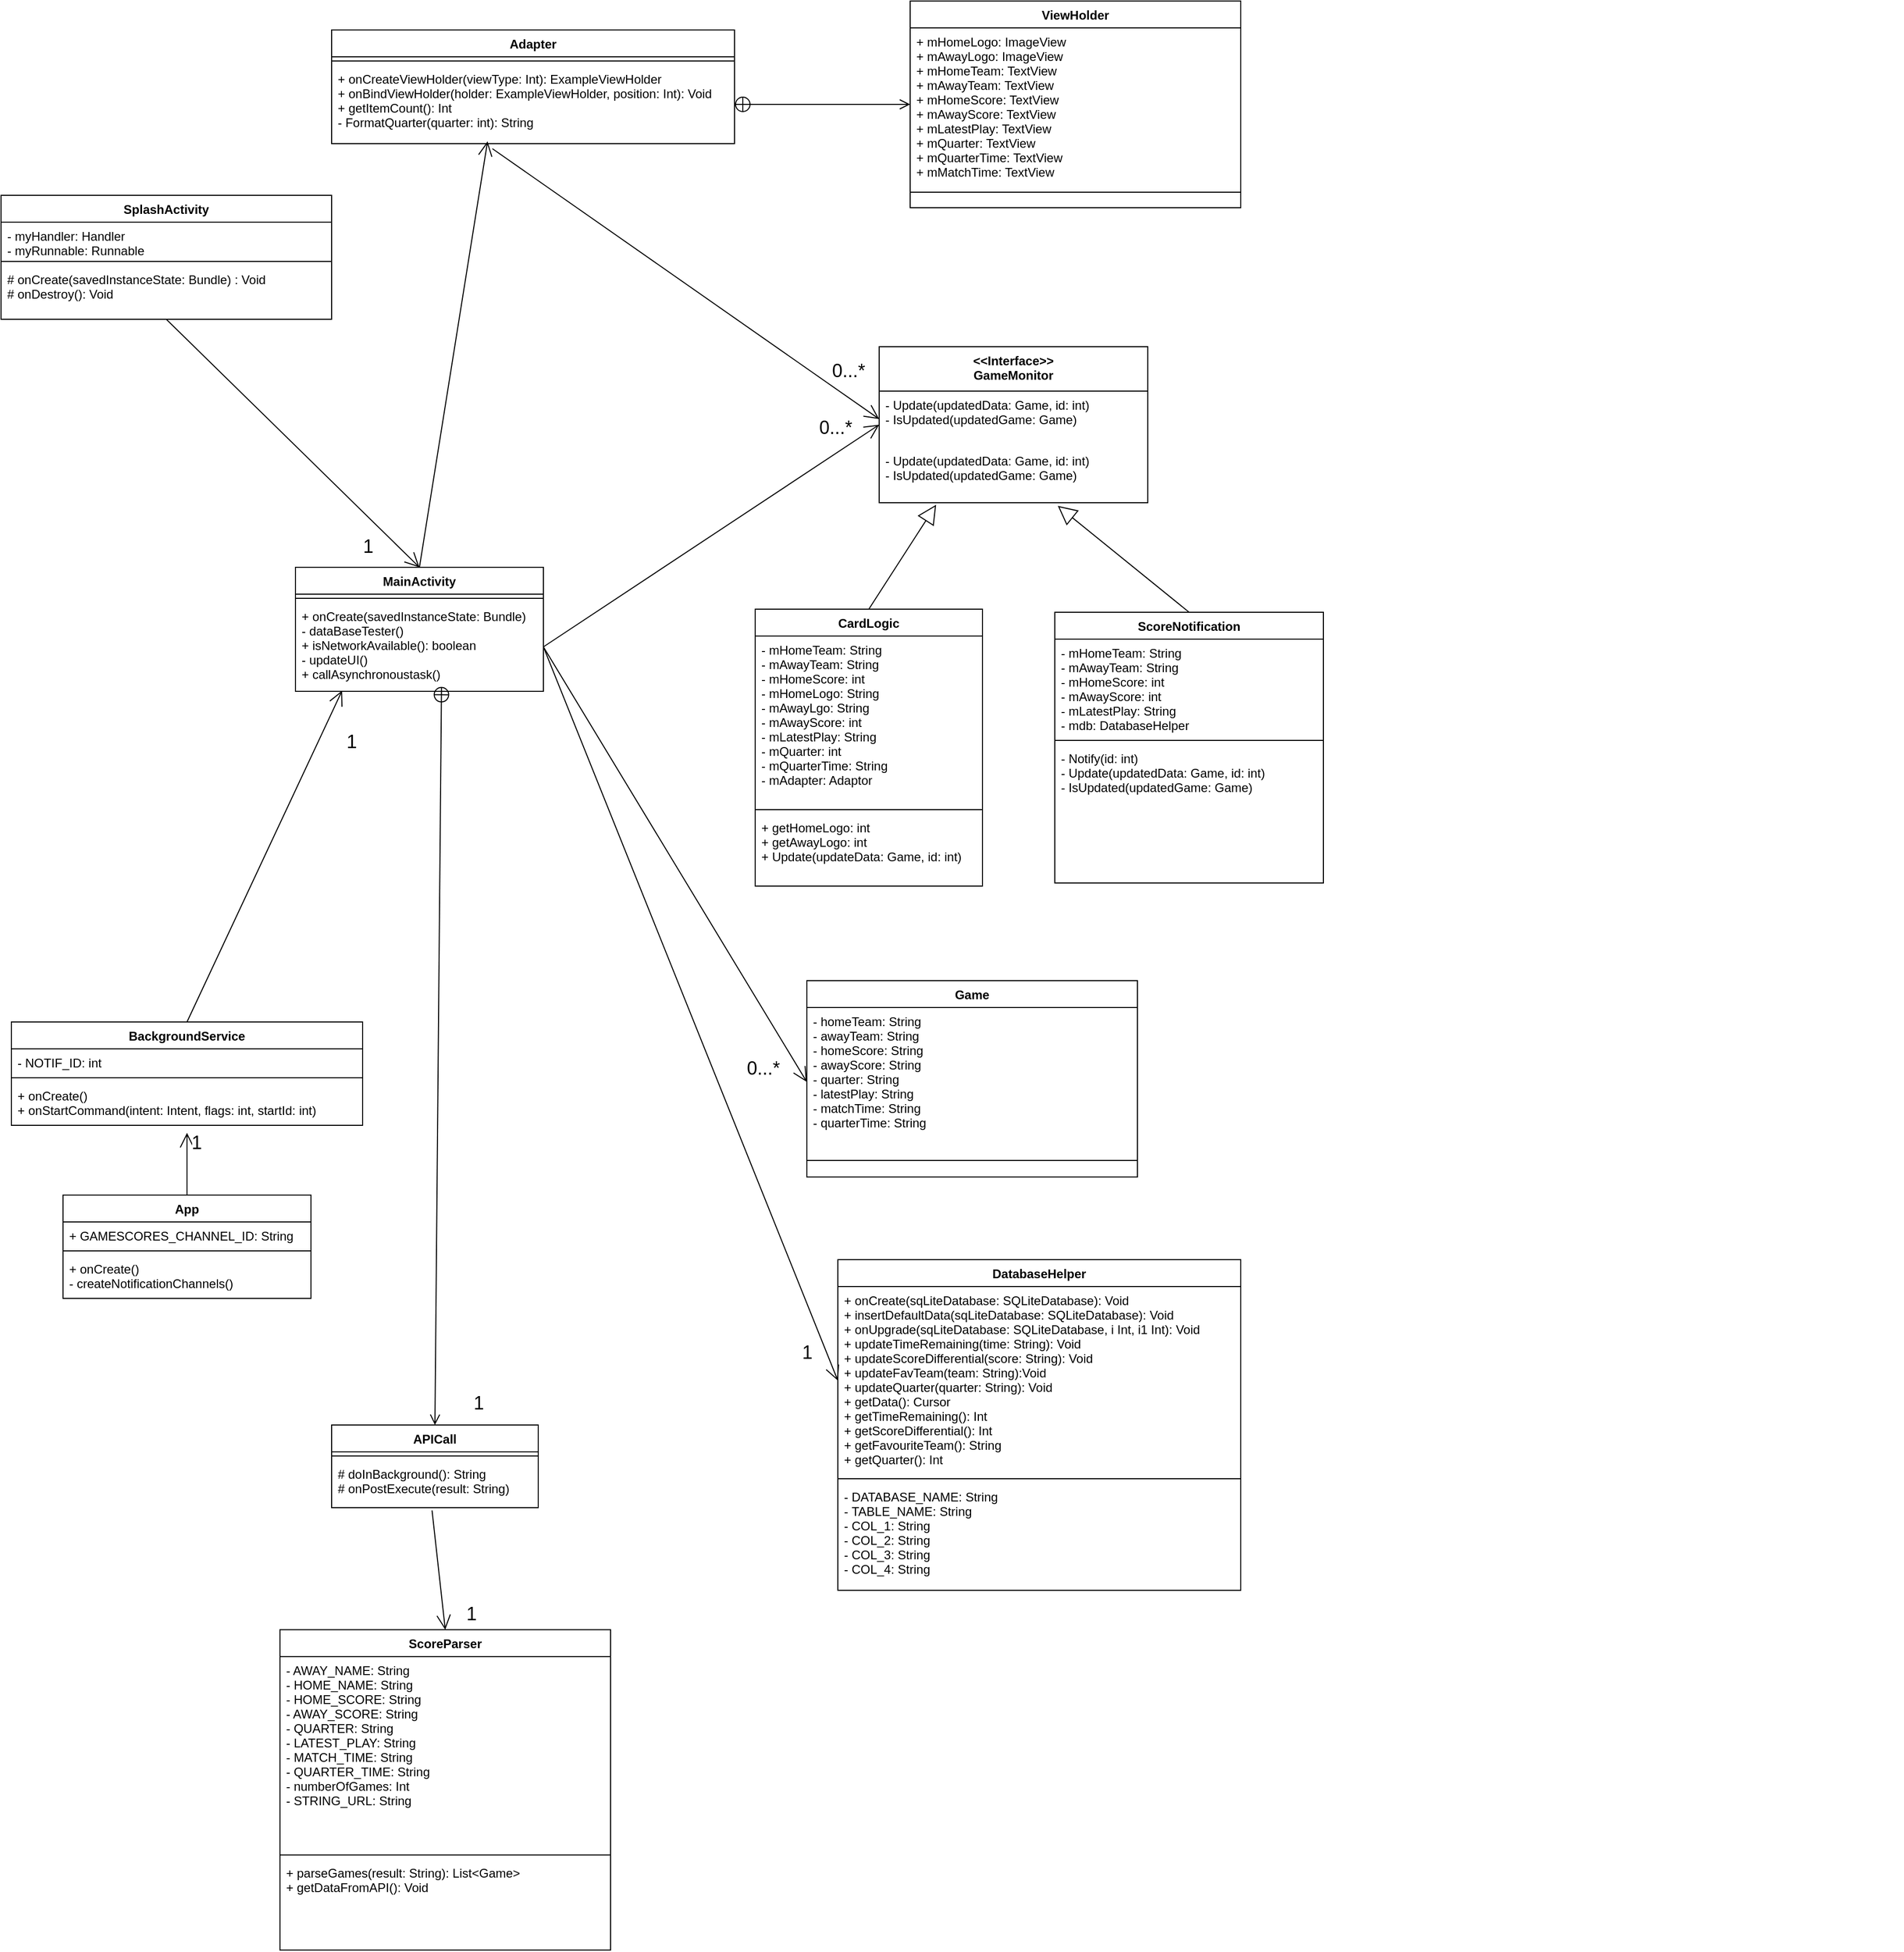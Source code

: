 <mxfile version="12.8.2" type="github">
  <diagram id="UFNA505NZZ54J7_U2GtA" name="Page-1">
    <mxGraphModel dx="5112" dy="3452" grid="1" gridSize="10" guides="1" tooltips="1" connect="1" arrows="1" fold="1" page="1" pageScale="1" pageWidth="850" pageHeight="1100" math="0" shadow="0">
      <root>
        <mxCell id="0" />
        <mxCell id="1" parent="0" />
        <mxCell id="WGG4HVokIeoPWF8pcOGC-1" value="ScoreNotification" style="swimlane;fontStyle=1;align=center;verticalAlign=top;childLayout=stackLayout;horizontal=1;startSize=26;horizontalStack=0;resizeParent=1;resizeParentMax=0;resizeLast=0;collapsible=1;marginBottom=0;" parent="1" vertex="1">
          <mxGeometry x="1040" y="-496.5" width="260" height="262" as="geometry">
            <mxRectangle x="425" y="180" width="130" height="26" as="alternateBounds" />
          </mxGeometry>
        </mxCell>
        <object label="- mHomeTeam: String&#xa;- mAwayTeam: String&#xa;- mHomeScore: int&#xa;- mAwayScore: int&#xa;- mLatestPlay: String&#xa;- mdb: DatabaseHelper" mAwayTeam="String" id="WGG4HVokIeoPWF8pcOGC-19">
          <mxCell style="text;strokeColor=none;fillColor=none;align=left;verticalAlign=top;spacingLeft=4;spacingRight=4;overflow=hidden;rotatable=0;points=[[0,0.5],[1,0.5]];portConstraint=eastwest;" parent="WGG4HVokIeoPWF8pcOGC-1" vertex="1">
            <mxGeometry y="26" width="260" height="94" as="geometry" />
          </mxCell>
        </object>
        <mxCell id="WGG4HVokIeoPWF8pcOGC-3" value="" style="line;strokeWidth=1;fillColor=none;align=left;verticalAlign=middle;spacingTop=-1;spacingLeft=3;spacingRight=3;rotatable=0;labelPosition=right;points=[];portConstraint=eastwest;" parent="WGG4HVokIeoPWF8pcOGC-1" vertex="1">
          <mxGeometry y="120" width="260" height="8" as="geometry" />
        </mxCell>
        <mxCell id="WGG4HVokIeoPWF8pcOGC-4" value="- Notify(id: int)&#xa;- Update(updatedData: Game, id: int)&#xa;- IsUpdated(updatedGame: Game)" style="text;strokeColor=none;fillColor=none;align=left;verticalAlign=top;spacingLeft=4;spacingRight=4;overflow=hidden;rotatable=0;points=[[0,0.5],[1,0.5]];portConstraint=eastwest;" parent="WGG4HVokIeoPWF8pcOGC-1" vertex="1">
          <mxGeometry y="128" width="260" height="134" as="geometry" />
        </mxCell>
        <mxCell id="WGG4HVokIeoPWF8pcOGC-9" value="&lt;&lt;Interface&gt;&gt;&#xa;GameMonitor" style="swimlane;fontStyle=1;align=center;verticalAlign=top;childLayout=stackLayout;horizontal=1;startSize=43;horizontalStack=0;resizeParent=1;resizeParentMax=0;resizeLast=0;collapsible=1;marginBottom=0;" parent="1" vertex="1">
          <mxGeometry x="870" y="-753.5" width="260" height="151" as="geometry" />
        </mxCell>
        <mxCell id="X0afUVVYYzV2fYzfAa5M-49" value="- Update(updatedData: Game, id: int)&#xa;- IsUpdated(updatedGame: Game)" style="text;strokeColor=none;fillColor=none;align=left;verticalAlign=top;spacingLeft=4;spacingRight=4;overflow=hidden;rotatable=0;points=[[0,0.5],[1,0.5]];portConstraint=eastwest;" vertex="1" parent="WGG4HVokIeoPWF8pcOGC-9">
          <mxGeometry y="43" width="260" height="54" as="geometry" />
        </mxCell>
        <mxCell id="WGG4HVokIeoPWF8pcOGC-12" value="- Update(updatedData: Game, id: int)&#xa;- IsUpdated(updatedGame: Game)" style="text;strokeColor=none;fillColor=none;align=left;verticalAlign=top;spacingLeft=4;spacingRight=4;overflow=hidden;rotatable=0;points=[[0,0.5],[1,0.5]];portConstraint=eastwest;" parent="WGG4HVokIeoPWF8pcOGC-9" vertex="1">
          <mxGeometry y="97" width="260" height="54" as="geometry" />
        </mxCell>
        <mxCell id="WGG4HVokIeoPWF8pcOGC-14" value="CardLogic" style="swimlane;fontStyle=1;align=center;verticalAlign=top;childLayout=stackLayout;horizontal=1;startSize=26;horizontalStack=0;resizeParent=1;resizeParentMax=0;resizeLast=0;collapsible=1;marginBottom=0;" parent="1" vertex="1">
          <mxGeometry x="750" y="-499.5" width="220" height="268" as="geometry" />
        </mxCell>
        <object label="- mHomeTeam: String&#xa;- mAwayTeam: String&#xa;- mHomeScore: int&#xa;- mHomeLogo: String&#xa;- mAwayLgo: String&#xa;- mAwayScore: int&#xa;- mLatestPlay: String&#xa;- mQuarter: int&#xa;- mQuarterTime: String&#xa;- mAdapter: Adaptor" mAwayTeam="String" id="WGG4HVokIeoPWF8pcOGC-2">
          <mxCell style="text;strokeColor=none;fillColor=none;align=left;verticalAlign=top;spacingLeft=4;spacingRight=4;overflow=hidden;rotatable=0;points=[[0,0.5],[1,0.5]];portConstraint=eastwest;" parent="WGG4HVokIeoPWF8pcOGC-14" vertex="1">
            <mxGeometry y="26" width="220" height="164" as="geometry" />
          </mxCell>
        </object>
        <mxCell id="WGG4HVokIeoPWF8pcOGC-16" value="" style="line;strokeWidth=1;fillColor=none;align=left;verticalAlign=middle;spacingTop=-1;spacingLeft=3;spacingRight=3;rotatable=0;labelPosition=right;points=[];portConstraint=eastwest;" parent="WGG4HVokIeoPWF8pcOGC-14" vertex="1">
          <mxGeometry y="190" width="220" height="8" as="geometry" />
        </mxCell>
        <mxCell id="WGG4HVokIeoPWF8pcOGC-17" value="+ getHomeLogo: int&#xa;+ getAwayLogo: int&#xa;+ Update(updateData: Game, id: int)" style="text;strokeColor=none;fillColor=none;align=left;verticalAlign=top;spacingLeft=4;spacingRight=4;overflow=hidden;rotatable=0;points=[[0,0.5],[1,0.5]];portConstraint=eastwest;" parent="WGG4HVokIeoPWF8pcOGC-14" vertex="1">
          <mxGeometry y="198" width="220" height="70" as="geometry" />
        </mxCell>
        <mxCell id="WGG4HVokIeoPWF8pcOGC-20" value="App" style="swimlane;fontStyle=1;align=center;verticalAlign=top;childLayout=stackLayout;horizontal=1;startSize=26;horizontalStack=0;resizeParent=1;resizeParentMax=0;resizeLast=0;collapsible=1;marginBottom=0;" parent="1" vertex="1">
          <mxGeometry x="80" y="67.5" width="240" height="100" as="geometry" />
        </mxCell>
        <mxCell id="WGG4HVokIeoPWF8pcOGC-21" value="+ GAMESCORES_CHANNEL_ID: String" style="text;strokeColor=none;fillColor=none;align=left;verticalAlign=top;spacingLeft=4;spacingRight=4;overflow=hidden;rotatable=0;points=[[0,0.5],[1,0.5]];portConstraint=eastwest;" parent="WGG4HVokIeoPWF8pcOGC-20" vertex="1">
          <mxGeometry y="26" width="240" height="24" as="geometry" />
        </mxCell>
        <mxCell id="WGG4HVokIeoPWF8pcOGC-22" value="" style="line;strokeWidth=1;fillColor=none;align=left;verticalAlign=middle;spacingTop=-1;spacingLeft=3;spacingRight=3;rotatable=0;labelPosition=right;points=[];portConstraint=eastwest;" parent="WGG4HVokIeoPWF8pcOGC-20" vertex="1">
          <mxGeometry y="50" width="240" height="8" as="geometry" />
        </mxCell>
        <mxCell id="WGG4HVokIeoPWF8pcOGC-23" value="+ onCreate()&#xa;- createNotificationChannels()" style="text;strokeColor=none;fillColor=none;align=left;verticalAlign=top;spacingLeft=4;spacingRight=4;overflow=hidden;rotatable=0;points=[[0,0.5],[1,0.5]];portConstraint=eastwest;" parent="WGG4HVokIeoPWF8pcOGC-20" vertex="1">
          <mxGeometry y="58" width="240" height="42" as="geometry" />
        </mxCell>
        <mxCell id="WGG4HVokIeoPWF8pcOGC-24" value="BackgroundService" style="swimlane;fontStyle=1;align=center;verticalAlign=top;childLayout=stackLayout;horizontal=1;startSize=26;horizontalStack=0;resizeParent=1;resizeParentMax=0;resizeLast=0;collapsible=1;marginBottom=0;" parent="1" vertex="1">
          <mxGeometry x="30" y="-100" width="340" height="100" as="geometry" />
        </mxCell>
        <mxCell id="WGG4HVokIeoPWF8pcOGC-25" value="- NOTIF_ID: int" style="text;strokeColor=none;fillColor=none;align=left;verticalAlign=top;spacingLeft=4;spacingRight=4;overflow=hidden;rotatable=0;points=[[0,0.5],[1,0.5]];portConstraint=eastwest;" parent="WGG4HVokIeoPWF8pcOGC-24" vertex="1">
          <mxGeometry y="26" width="340" height="24" as="geometry" />
        </mxCell>
        <mxCell id="WGG4HVokIeoPWF8pcOGC-26" value="" style="line;strokeWidth=1;fillColor=none;align=left;verticalAlign=middle;spacingTop=-1;spacingLeft=3;spacingRight=3;rotatable=0;labelPosition=right;points=[];portConstraint=eastwest;" parent="WGG4HVokIeoPWF8pcOGC-24" vertex="1">
          <mxGeometry y="50" width="340" height="8" as="geometry" />
        </mxCell>
        <mxCell id="WGG4HVokIeoPWF8pcOGC-27" value="+ onCreate()&#xa;+ onStartCommand(intent: Intent, flags: int, startId: int)" style="text;strokeColor=none;fillColor=none;align=left;verticalAlign=top;spacingLeft=4;spacingRight=4;overflow=hidden;rotatable=0;points=[[0,0.5],[1,0.5]];portConstraint=eastwest;" parent="WGG4HVokIeoPWF8pcOGC-24" vertex="1">
          <mxGeometry y="58" width="340" height="42" as="geometry" />
        </mxCell>
        <mxCell id="X0afUVVYYzV2fYzfAa5M-1" value="MainActivity" style="swimlane;fontStyle=1;align=center;verticalAlign=top;childLayout=stackLayout;horizontal=1;startSize=26;horizontalStack=0;resizeParent=1;resizeParentMax=0;resizeLast=0;collapsible=1;marginBottom=0;" vertex="1" parent="1">
          <mxGeometry x="305" y="-540" width="240" height="120" as="geometry" />
        </mxCell>
        <mxCell id="X0afUVVYYzV2fYzfAa5M-3" value="" style="line;strokeWidth=1;fillColor=none;align=left;verticalAlign=middle;spacingTop=-1;spacingLeft=3;spacingRight=3;rotatable=0;labelPosition=right;points=[];portConstraint=eastwest;" vertex="1" parent="X0afUVVYYzV2fYzfAa5M-1">
          <mxGeometry y="26" width="240" height="8" as="geometry" />
        </mxCell>
        <mxCell id="X0afUVVYYzV2fYzfAa5M-4" value="+ onCreate(savedInstanceState: Bundle)&#xa;- dataBaseTester()&#xa;+ isNetworkAvailable(): boolean&#xa;- updateUI()&#xa;+ callAsynchronoustask()&#xa;&#xa;&#xa;&#xa;" style="text;strokeColor=none;fillColor=none;align=left;verticalAlign=top;spacingLeft=4;spacingRight=4;overflow=hidden;rotatable=0;points=[[0,0.5],[1,0.5]];portConstraint=eastwest;" vertex="1" parent="X0afUVVYYzV2fYzfAa5M-1">
          <mxGeometry y="34" width="240" height="86" as="geometry" />
        </mxCell>
        <mxCell id="X0afUVVYYzV2fYzfAa5M-5" value="APICall" style="swimlane;fontStyle=1;align=center;verticalAlign=top;childLayout=stackLayout;horizontal=1;startSize=26;horizontalStack=0;resizeParent=1;resizeParentMax=0;resizeLast=0;collapsible=1;marginBottom=0;" vertex="1" parent="1">
          <mxGeometry x="340" y="290" width="200" height="80" as="geometry" />
        </mxCell>
        <mxCell id="X0afUVVYYzV2fYzfAa5M-7" value="" style="line;strokeWidth=1;fillColor=none;align=left;verticalAlign=middle;spacingTop=-1;spacingLeft=3;spacingRight=3;rotatable=0;labelPosition=right;points=[];portConstraint=eastwest;" vertex="1" parent="X0afUVVYYzV2fYzfAa5M-5">
          <mxGeometry y="26" width="200" height="8" as="geometry" />
        </mxCell>
        <mxCell id="X0afUVVYYzV2fYzfAa5M-8" value="# doInBackground(): String&#xa;# onPostExecute(result: String)" style="text;strokeColor=none;fillColor=none;align=left;verticalAlign=top;spacingLeft=4;spacingRight=4;overflow=hidden;rotatable=0;points=[[0,0.5],[1,0.5]];portConstraint=eastwest;" vertex="1" parent="X0afUVVYYzV2fYzfAa5M-5">
          <mxGeometry y="34" width="200" height="46" as="geometry" />
        </mxCell>
        <mxCell id="X0afUVVYYzV2fYzfAa5M-14" value="" style="endArrow=block;endSize=16;endFill=0;html=1;entryX=0.212;entryY=1.037;entryDx=0;entryDy=0;entryPerimeter=0;exitX=0.5;exitY=0;exitDx=0;exitDy=0;" edge="1" parent="1" source="WGG4HVokIeoPWF8pcOGC-14" target="WGG4HVokIeoPWF8pcOGC-12">
          <mxGeometry width="160" relative="1" as="geometry">
            <mxPoint x="690" y="-509.5" as="sourcePoint" />
            <mxPoint x="800" y="-579.5" as="targetPoint" />
          </mxGeometry>
        </mxCell>
        <mxCell id="X0afUVVYYzV2fYzfAa5M-15" value="" style="endArrow=block;endSize=16;endFill=0;html=1;exitX=0.5;exitY=0;exitDx=0;exitDy=0;entryX=0.665;entryY=1.056;entryDx=0;entryDy=0;entryPerimeter=0;" edge="1" parent="1" source="WGG4HVokIeoPWF8pcOGC-1" target="WGG4HVokIeoPWF8pcOGC-12">
          <mxGeometry width="160" relative="1" as="geometry">
            <mxPoint x="640" y="-579.5" as="sourcePoint" />
            <mxPoint x="800" y="-579.5" as="targetPoint" />
          </mxGeometry>
        </mxCell>
        <mxCell id="X0afUVVYYzV2fYzfAa5M-17" value="" style="endArrow=open;startArrow=circlePlus;endFill=0;startFill=0;endSize=8;html=1;exitX=0.589;exitY=0.945;exitDx=0;exitDy=0;entryX=0.5;entryY=0;entryDx=0;entryDy=0;exitPerimeter=0;" edge="1" parent="1" source="X0afUVVYYzV2fYzfAa5M-4" target="X0afUVVYYzV2fYzfAa5M-5">
          <mxGeometry width="160" relative="1" as="geometry">
            <mxPoint x="380" y="240" as="sourcePoint" />
            <mxPoint x="540" y="240" as="targetPoint" />
          </mxGeometry>
        </mxCell>
        <mxCell id="X0afUVVYYzV2fYzfAa5M-48" value="&lt;font style=&quot;font-size: 18px&quot;&gt;1&lt;/font&gt;" style="text;html=1;align=center;verticalAlign=middle;resizable=0;points=[];labelBackgroundColor=#ffffff;" vertex="1" connectable="0" parent="X0afUVVYYzV2fYzfAa5M-17">
          <mxGeometry x="0.939" y="12" relative="1" as="geometry">
            <mxPoint x="-93.12" y="-639.59" as="offset" />
          </mxGeometry>
        </mxCell>
        <mxCell id="X0afUVVYYzV2fYzfAa5M-20" value="" style="endArrow=open;endFill=1;endSize=12;html=1;exitX=1;exitY=0.5;exitDx=0;exitDy=0;entryX=0;entryY=0.5;entryDx=0;entryDy=0;" edge="1" parent="1" source="X0afUVVYYzV2fYzfAa5M-4" target="WGG4HVokIeoPWF8pcOGC-9">
          <mxGeometry width="160" relative="1" as="geometry">
            <mxPoint x="380" y="240" as="sourcePoint" />
            <mxPoint x="540" y="240" as="targetPoint" />
          </mxGeometry>
        </mxCell>
        <mxCell id="X0afUVVYYzV2fYzfAa5M-21" value="&lt;font style=&quot;font-size: 18px&quot;&gt;0...*&lt;/font&gt;" style="resizable=0;html=1;align=left;verticalAlign=bottom;labelBackgroundColor=#ffffff;fontSize=10;" connectable="0" vertex="1" parent="1">
          <mxGeometry x="410" y="50" as="geometry">
            <mxPoint x="330" y="-92" as="offset" />
          </mxGeometry>
        </mxCell>
        <mxCell id="X0afUVVYYzV2fYzfAa5M-23" value="" style="endArrow=open;endFill=1;endSize=12;html=1;exitX=0.5;exitY=0;exitDx=0;exitDy=0;entryX=0.5;entryY=1.174;entryDx=0;entryDy=0;entryPerimeter=0;" edge="1" parent="1" source="WGG4HVokIeoPWF8pcOGC-20" target="WGG4HVokIeoPWF8pcOGC-27">
          <mxGeometry width="160" relative="1" as="geometry">
            <mxPoint x="380" y="340" as="sourcePoint" />
            <mxPoint x="130" y="30" as="targetPoint" />
          </mxGeometry>
        </mxCell>
        <mxCell id="X0afUVVYYzV2fYzfAa5M-24" value="ScoreParser" style="swimlane;fontStyle=1;align=center;verticalAlign=top;childLayout=stackLayout;horizontal=1;startSize=26;horizontalStack=0;resizeParent=1;resizeLast=0;collapsible=1;marginBottom=0;rounded=0;shadow=0;strokeWidth=1;" vertex="1" parent="1">
          <mxGeometry x="290" y="488.08" width="320" height="310" as="geometry">
            <mxRectangle x="220" y="160" width="160" height="26" as="alternateBounds" />
          </mxGeometry>
        </mxCell>
        <mxCell id="X0afUVVYYzV2fYzfAa5M-25" value="- AWAY_NAME: String&#xa;- HOME_NAME: String&#xa;- HOME_SCORE: String&#xa;- AWAY_SCORE: String&#xa;- QUARTER: String&#xa;- LATEST_PLAY: String&#xa;- MATCH_TIME: String&#xa;- QUARTER_TIME: String&#xa;- numberOfGames: Int&#xa;- STRING_URL: String&#xa;&#xa;&#xa;&#xa;" style="text;align=left;verticalAlign=top;spacingLeft=4;spacingRight=4;overflow=hidden;rotatable=0;points=[[0,0.5],[1,0.5]];portConstraint=eastwest;rounded=0;shadow=0;html=0;" vertex="1" parent="X0afUVVYYzV2fYzfAa5M-24">
          <mxGeometry y="26" width="320" height="188" as="geometry" />
        </mxCell>
        <mxCell id="X0afUVVYYzV2fYzfAa5M-26" value="" style="line;html=1;strokeWidth=1;align=left;verticalAlign=middle;spacingTop=-1;spacingLeft=3;spacingRight=3;rotatable=0;labelPosition=right;points=[];portConstraint=eastwest;" vertex="1" parent="X0afUVVYYzV2fYzfAa5M-24">
          <mxGeometry y="214" width="320" height="8" as="geometry" />
        </mxCell>
        <mxCell id="X0afUVVYYzV2fYzfAa5M-27" value="+ parseGames(result: String): List&lt;Game&gt;&#xa;+ getDataFromAPI(): Void&#xa;" style="text;align=left;verticalAlign=top;spacingLeft=4;spacingRight=4;overflow=hidden;rotatable=0;points=[[0,0.5],[1,0.5]];portConstraint=eastwest;" vertex="1" parent="X0afUVVYYzV2fYzfAa5M-24">
          <mxGeometry y="222" width="320" height="58" as="geometry" />
        </mxCell>
        <mxCell id="X0afUVVYYzV2fYzfAa5M-28" value="DatabaseHelper&#xa;" style="swimlane;fontStyle=1;align=center;verticalAlign=top;childLayout=stackLayout;horizontal=1;startSize=26;horizontalStack=0;resizeParent=1;resizeLast=0;collapsible=1;marginBottom=0;rounded=0;shadow=0;strokeWidth=1;" vertex="1" parent="1">
          <mxGeometry x="830" y="130" width="390" height="320" as="geometry">
            <mxRectangle x="220" y="160" width="160" height="26" as="alternateBounds" />
          </mxGeometry>
        </mxCell>
        <mxCell id="X0afUVVYYzV2fYzfAa5M-31" value="+ onCreate(sqLiteDatabase: SQLiteDatabase): Void&#xa;+ insertDefaultData(sqLiteDatabase: SQLiteDatabase): Void&#xa;+ onUpgrade(sqLiteDatabase: SQLiteDatabase, i Int, i1 Int): Void&#xa;+ updateTimeRemaining(time: String): Void&#xa;+ updateScoreDifferential(score: String): Void&#xa;+ updateFavTeam(team: String):Void&#xa;+ updateQuarter(quarter: String): Void&#xa;+ getData(): Cursor&#xa;+ getTimeRemaining(): Int&#xa;+ getScoreDifferential(): Int&#xa;+ getFavouriteTeam(): String&#xa;+ getQuarter(): Int&#xa;&#xa;&#xa;" style="text;align=left;verticalAlign=top;spacingLeft=4;spacingRight=4;overflow=hidden;rotatable=0;points=[[0,0.5],[1,0.5]];portConstraint=eastwest;" vertex="1" parent="X0afUVVYYzV2fYzfAa5M-28">
          <mxGeometry y="26" width="390" height="182" as="geometry" />
        </mxCell>
        <mxCell id="X0afUVVYYzV2fYzfAa5M-30" value="" style="line;html=1;strokeWidth=1;align=left;verticalAlign=middle;spacingTop=-1;spacingLeft=3;spacingRight=3;rotatable=0;labelPosition=right;points=[];portConstraint=eastwest;" vertex="1" parent="X0afUVVYYzV2fYzfAa5M-28">
          <mxGeometry y="208" width="390" height="8" as="geometry" />
        </mxCell>
        <mxCell id="X0afUVVYYzV2fYzfAa5M-29" value="- DATABASE_NAME: String&#xa;- TABLE_NAME: String&#xa;- COL_1: String&#xa;- COL_2: String&#xa;- COL_3: String&#xa;- COL_4: String&#xa;&#xa;&#xa;&#xa;" style="text;align=left;verticalAlign=top;spacingLeft=4;spacingRight=4;overflow=hidden;rotatable=0;points=[[0,0.5],[1,0.5]];portConstraint=eastwest;rounded=0;shadow=0;html=0;" vertex="1" parent="X0afUVVYYzV2fYzfAa5M-28">
          <mxGeometry y="216" width="390" height="104" as="geometry" />
        </mxCell>
        <mxCell id="X0afUVVYYzV2fYzfAa5M-32" value="Game" style="swimlane;fontStyle=1;align=center;verticalAlign=top;childLayout=stackLayout;horizontal=1;startSize=26;horizontalStack=0;resizeParent=1;resizeLast=0;collapsible=1;marginBottom=0;rounded=0;shadow=0;strokeWidth=1;" vertex="1" parent="1">
          <mxGeometry x="800" y="-140" width="320" height="190" as="geometry">
            <mxRectangle x="220" y="160" width="160" height="26" as="alternateBounds" />
          </mxGeometry>
        </mxCell>
        <mxCell id="X0afUVVYYzV2fYzfAa5M-33" value="- homeTeam: String&#xa;- awayTeam: String&#xa;- homeScore: String&#xa;- awayScore: String&#xa;- quarter: String&#xa;- latestPlay: String&#xa;- matchTime: String&#xa;- quarterTime: String&#xa;&#xa;&#xa;&#xa;" style="text;align=left;verticalAlign=top;spacingLeft=4;spacingRight=4;overflow=hidden;rotatable=0;points=[[0,0.5],[1,0.5]];portConstraint=eastwest;rounded=0;shadow=0;html=0;" vertex="1" parent="X0afUVVYYzV2fYzfAa5M-32">
          <mxGeometry y="26" width="320" height="144" as="geometry" />
        </mxCell>
        <mxCell id="X0afUVVYYzV2fYzfAa5M-34" value="" style="line;html=1;strokeWidth=1;align=left;verticalAlign=middle;spacingTop=-1;spacingLeft=3;spacingRight=3;rotatable=0;labelPosition=right;points=[];portConstraint=eastwest;" vertex="1" parent="X0afUVVYYzV2fYzfAa5M-32">
          <mxGeometry y="170" width="320" height="8" as="geometry" />
        </mxCell>
        <mxCell id="X0afUVVYYzV2fYzfAa5M-35" value="&lt;span style=&quot;color: rgba(0 , 0 , 0 , 0) ; font-family: monospace ; font-size: 0px&quot;&gt;%3CmxGraphModel%3E%3Croot%3E%3CmxCell%20id%3D%220%22%2F%3E%3CmxCell%20id%3D%221%22%20parent%3D%220%22%2F%3E%3CmxCell%20id%3D%222%22%20value%3D%22ScoreParser%22%20style%3D%22swimlane%3BfontStyle%3D1%3Balign%3Dcenter%3BverticalAlign%3Dtop%3BchildLayout%3DstackLayout%3Bhorizontal%3D1%3BstartSize%3D26%3BhorizontalStack%3D0%3BresizeParent%3D1%3BresizeLast%3D0%3Bcollapsible%3D1%3BmarginBottom%3D0%3Brounded%3D0%3Bshadow%3D0%3BstrokeWidth%3D1%3B%22%20vertex%3D%221%22%20parent%3D%221%22%3E%3CmxGeometry%20x%3D%2240%22%20y%3D%2280%22%20width%3D%22320%22%20height%3D%22310%22%20as%3D%22geometry%22%3E%3CmxRectangle%20x%3D%22220%22%20y%3D%22160%22%20width%3D%22160%22%20height%3D%2226%22%20as%3D%22alternateBounds%22%2F%3E%3C%2FmxGeometry%3E%3C%2FmxCell%3E%3CmxCell%20id%3D%223%22%20value%3D%22-%20AWAY_NAME%3A%20String%26%2310%3B-%20HOME_NAME%3A%20String%26%2310%3B-%20HOME_SCORE%3A%20String%26%2310%3B-%20AWAY_SCORE%3A%20String%26%2310%3B-%C2%A0QUARTER%3A%20String%26%2310%3B-%C2%A0LATEST_PLAY%3A%20String%26%2310%3B-%C2%A0MATCH_TIME%3A%20String%26%2310%3B-%C2%A0QUARTER_TIME%3A%20String%26%2310%3B-%C2%A0numberOfGames%3A%20Int%26%2310%3B-%C2%A0STRING_URL%3A%20String%26%2310%3B%26%2310%3B%26%2310%3B%26%2310%3B%22%20style%3D%22text%3Balign%3Dleft%3BverticalAlign%3Dtop%3BspacingLeft%3D4%3BspacingRight%3D4%3Boverflow%3Dhidden%3Brotatable%3D0%3Bpoints%3D%5B%5B0%2C0.5%5D%2C%5B1%2C0.5%5D%5D%3BportConstraint%3Deastwest%3Brounded%3D0%3Bshadow%3D0%3Bhtml%3D0%3B%22%20vertex%3D%221%22%20parent%3D%222%22%3E%3CmxGeometry%20y%3D%2226%22%20width%3D%22320%22%20height%3D%22188%22%20as%3D%22geometry%22%2F%3E%3C%2FmxCell%3E%3CmxCell%20id%3D%224%22%20value%3D%22%22%20style%3D%22line%3Bhtml%3D1%3BstrokeWidth%3D1%3Balign%3Dleft%3BverticalAlign%3Dmiddle%3BspacingTop%3D-1%3BspacingLeft%3D3%3BspacingRight%3D3%3Brotatable%3D0%3BlabelPosition%3Dright%3Bpoints%3D%5B%5D%3BportConstraint%3Deastwest%3B%22%20vertex%3D%221%22%20parent%3D%222%22%3E%3CmxGeometry%20y%3D%22214%22%20width%3D%22320%22%20height%3D%228%22%20as%3D%22geometry%22%2F%3E%3C%2FmxCell%3E%3CmxCell%20id%3D%225%22%20value%3D%22%2B%20parseGames(result%3A%20String)%3A%20List%26lt%3BGame%26gt%3B%26%2310%3B%2B%20getDataFromAPI()%3A%20Void%26%2310%3B%22%20style%3D%22text%3Balign%3Dleft%3BverticalAlign%3Dtop%3BspacingLeft%3D4%3BspacingRight%3D4%3Boverflow%3Dhidden%3Brotatable%3D0%3Bpoints%3D%5B%5B0%2C0.5%5D%2C%5B1%2C0.5%5D%5D%3BportConstraint%3Deastwest%3B%22%20vertex%3D%221%22%20parent%3D%222%22%3E%3CmxGeometry%20y%3D%22222%22%20width%3D%22320%22%20height%3D%2258%22%20as%3D%22geometry%22%2F%3E%3C%2FmxCell%3E%3C%2Froot%3E%3C%2FmxGraphModel%3E&lt;/span&gt;" style="text;html=1;align=center;verticalAlign=middle;resizable=0;points=[];autosize=1;" vertex="1" parent="1">
          <mxGeometry x="1841" y="773" width="20" height="20" as="geometry" />
        </mxCell>
        <mxCell id="X0afUVVYYzV2fYzfAa5M-36" value="&lt;span style=&quot;color: rgba(0 , 0 , 0 , 0) ; font-family: monospace ; font-size: 0px&quot;&gt;%3CmxGraphModel%3E%3Croot%3E%3CmxCell%20id%3D%220%22%2F%3E%3CmxCell%20id%3D%221%22%20parent%3D%220%22%2F%3E%3CmxCell%20id%3D%222%22%20value%3D%22ScoreParser%22%20style%3D%22swimlane%3BfontStyle%3D1%3Balign%3Dcenter%3BverticalAlign%3Dtop%3BchildLayout%3DstackLayout%3Bhorizontal%3D1%3BstartSize%3D26%3BhorizontalStack%3D0%3BresizeParent%3D1%3BresizeLast%3D0%3Bcollapsible%3D1%3BmarginBottom%3D0%3Brounded%3D0%3Bshadow%3D0%3BstrokeWidth%3D1%3B%22%20vertex%3D%221%22%20parent%3D%221%22%3E%3CmxGeometry%20x%3D%2240%22%20y%3D%2280%22%20width%3D%22320%22%20height%3D%22310%22%20as%3D%22geometry%22%3E%3CmxRectangle%20x%3D%22220%22%20y%3D%22160%22%20width%3D%22160%22%20height%3D%2226%22%20as%3D%22alternateBounds%22%2F%3E%3C%2FmxGeometry%3E%3C%2FmxCell%3E%3CmxCell%20id%3D%223%22%20value%3D%22-%20AWAY_NAME%3A%20String%26%2310%3B-%20HOME_NAME%3A%20String%26%2310%3B-%20HOME_SCORE%3A%20String%26%2310%3B-%20AWAY_SCORE%3A%20String%26%2310%3B-%C2%A0QUARTER%3A%20String%26%2310%3B-%C2%A0LATEST_PLAY%3A%20String%26%2310%3B-%C2%A0MATCH_TIME%3A%20String%26%2310%3B-%C2%A0QUARTER_TIME%3A%20String%26%2310%3B-%C2%A0numberOfGames%3A%20Int%26%2310%3B-%C2%A0STRING_URL%3A%20String%26%2310%3B%26%2310%3B%26%2310%3B%26%2310%3B%22%20style%3D%22text%3Balign%3Dleft%3BverticalAlign%3Dtop%3BspacingLeft%3D4%3BspacingRight%3D4%3Boverflow%3Dhidden%3Brotatable%3D0%3Bpoints%3D%5B%5B0%2C0.5%5D%2C%5B1%2C0.5%5D%5D%3BportConstraint%3Deastwest%3Brounded%3D0%3Bshadow%3D0%3Bhtml%3D0%3B%22%20vertex%3D%221%22%20parent%3D%222%22%3E%3CmxGeometry%20y%3D%2226%22%20width%3D%22320%22%20height%3D%22188%22%20as%3D%22geometry%22%2F%3E%3C%2FmxCell%3E%3CmxCell%20id%3D%224%22%20value%3D%22%22%20style%3D%22line%3Bhtml%3D1%3BstrokeWidth%3D1%3Balign%3Dleft%3BverticalAlign%3Dmiddle%3BspacingTop%3D-1%3BspacingLeft%3D3%3BspacingRight%3D3%3Brotatable%3D0%3BlabelPosition%3Dright%3Bpoints%3D%5B%5D%3BportConstraint%3Deastwest%3B%22%20vertex%3D%221%22%20parent%3D%222%22%3E%3CmxGeometry%20y%3D%22214%22%20width%3D%22320%22%20height%3D%228%22%20as%3D%22geometry%22%2F%3E%3C%2FmxCell%3E%3CmxCell%20id%3D%225%22%20value%3D%22%2B%20parseGames(result%3A%20String)%3A%20List%26lt%3BGame%26gt%3B%26%2310%3B%2B%20getDataFromAPI()%3A%20Void%26%2310%3B%22%20style%3D%22text%3Balign%3Dleft%3BverticalAlign%3Dtop%3BspacingLeft%3D4%3BspacingRight%3D4%3Boverflow%3Dhidden%3Brotatable%3D0%3Bpoints%3D%5B%5B0%2C0.5%5D%2C%5B1%2C0.5%5D%5D%3BportConstraint%3Deastwest%3B%22%20vertex%3D%221%22%20parent%3D%222%22%3E%3CmxGeometry%20y%3D%22222%22%20width%3D%22320%22%20height%3D%2258%22%20as%3D%22geometry%22%2F%3E%3C%2FmxCell%3E%3C%2Froot%3E%3C%2FmxGraphModel%3E&lt;/span&gt;&lt;span style=&quot;color: rgba(0 , 0 , 0 , 0) ; font-family: monospace ; font-size: 0px&quot;&gt;%3CmxGraphModel%3E%3Croot%3E%3CmxCell%20id%3D%220%22%2F%3E%3CmxCell%20id%3D%221%22%20parent%3D%220%22%2F%3E%3CmxCell%20id%3D%222%22%20value%3D%22ScoreParser%22%20style%3D%22swimlane%3BfontStyle%3D1%3Balign%3Dcenter%3BverticalAlign%3Dtop%3BchildLayout%3DstackLayout%3Bhorizontal%3D1%3BstartSize%3D26%3BhorizontalStack%3D0%3BresizeParent%3D1%3BresizeLast%3D0%3Bcollapsible%3D1%3BmarginBottom%3D0%3Brounded%3D0%3Bshadow%3D0%3BstrokeWidth%3D1%3B%22%20vertex%3D%221%22%20parent%3D%221%22%3E%3CmxGeometry%20x%3D%2240%22%20y%3D%2280%22%20width%3D%22320%22%20height%3D%22310%22%20as%3D%22geometry%22%3E%3CmxRectangle%20x%3D%22220%22%20y%3D%22160%22%20width%3D%22160%22%20height%3D%2226%22%20as%3D%22alternateBounds%22%2F%3E%3C%2FmxGeometry%3E%3C%2FmxCell%3E%3CmxCell%20id%3D%223%22%20value%3D%22-%20AWAY_NAME%3A%20String%26%2310%3B-%20HOME_NAME%3A%20String%26%2310%3B-%20HOME_SCORE%3A%20String%26%2310%3B-%20AWAY_SCORE%3A%20String%26%2310%3B-%C2%A0QUARTER%3A%20String%26%2310%3B-%C2%A0LATEST_PLAY%3A%20String%26%2310%3B-%C2%A0MATCH_TIME%3A%20String%26%2310%3B-%C2%A0QUARTER_TIME%3A%20String%26%2310%3B-%C2%A0numberOfGames%3A%20Int%26%2310%3B-%C2%A0STRING_URL%3A%20String%26%2310%3B%26%2310%3B%26%2310%3B%26%2310%3B%22%20style%3D%22text%3Balign%3Dleft%3BverticalAlign%3Dtop%3BspacingLeft%3D4%3BspacingRight%3D4%3Boverflow%3Dhidden%3Brotatable%3D0%3Bpoints%3D%5B%5B0%2C0.5%5D%2C%5B1%2C0.5%5D%5D%3BportConstraint%3Deastwest%3Brounded%3D0%3Bshadow%3D0%3Bhtml%3D0%3B%22%20vertex%3D%221%22%20parent%3D%222%22%3E%3CmxGeometry%20y%3D%2226%22%20width%3D%22320%22%20height%3D%22188%22%20as%3D%22geometry%22%2F%3E%3C%2FmxCell%3E%3CmxCell%20id%3D%224%22%20value%3D%22%22%20style%3D%22line%3Bhtml%3D1%3BstrokeWidth%3D1%3Balign%3Dleft%3BverticalAlign%3Dmiddle%3BspacingTop%3D-1%3BspacingLeft%3D3%3BspacingRight%3D3%3Brotatable%3D0%3BlabelPosition%3Dright%3Bpoints%3D%5B%5D%3BportConstraint%3Deastwest%3B%22%20vertex%3D%221%22%20parent%3D%222%22%3E%3CmxGeometry%20y%3D%22214%22%20width%3D%22320%22%20height%3D%228%22%20as%3D%22geometry%22%2F%3E%3C%2FmxCell%3E%3CmxCell%20id%3D%225%22%20value%3D%22%2B%20parseGames(result%3A%20String)%3A%20List%26lt%3BGame%26gt%3B%26%2310%3B%2B%20getDataFromAPI()%3A%20Void%26%2310%3B%22%20style%3D%22text%3Balign%3Dleft%3BverticalAlign%3Dtop%3BspacingLeft%3D4%3BspacingRight%3D4%3Boverflow%3Dhidden%3Brotatable%3D0%3Bpoints%3D%5B%5B0%2C0.5%5D%2C%5B1%2C0.5%5D%5D%3BportConstraint%3Deastwest%3B%22%20vertex%3D%221%22%20parent%3D%222%22%3E%3CmxGeometry%20y%3D%22222%22%20width%3D%22320%22%20height%3D%2258%22%20as%3D%22geometry%22%2F%3E%3C%2FmxCell%3E%3C%2Froot%3E%3C%2FmxGraphModel%3E&lt;/span&gt;" style="text;html=1;align=center;verticalAlign=middle;resizable=0;points=[];autosize=1;" vertex="1" parent="1">
          <mxGeometry x="1789" y="764" width="20" height="20" as="geometry" />
        </mxCell>
        <mxCell id="X0afUVVYYzV2fYzfAa5M-37" value="SplashActivity" style="swimlane;fontStyle=1;align=center;verticalAlign=top;childLayout=stackLayout;horizontal=1;startSize=26;horizontalStack=0;resizeParent=1;resizeLast=0;collapsible=1;marginBottom=0;rounded=0;shadow=0;strokeWidth=1;" vertex="1" parent="1">
          <mxGeometry x="20" y="-900" width="320" height="120" as="geometry">
            <mxRectangle x="220" y="160" width="160" height="26" as="alternateBounds" />
          </mxGeometry>
        </mxCell>
        <mxCell id="X0afUVVYYzV2fYzfAa5M-38" value="- myHandler: Handler&#xa;- myRunnable: Runnable" style="text;align=left;verticalAlign=top;spacingLeft=4;spacingRight=4;overflow=hidden;rotatable=0;points=[[0,0.5],[1,0.5]];portConstraint=eastwest;rounded=0;shadow=0;html=0;" vertex="1" parent="X0afUVVYYzV2fYzfAa5M-37">
          <mxGeometry y="26" width="320" height="34" as="geometry" />
        </mxCell>
        <mxCell id="X0afUVVYYzV2fYzfAa5M-39" value="" style="line;html=1;strokeWidth=1;align=left;verticalAlign=middle;spacingTop=-1;spacingLeft=3;spacingRight=3;rotatable=0;labelPosition=right;points=[];portConstraint=eastwest;" vertex="1" parent="X0afUVVYYzV2fYzfAa5M-37">
          <mxGeometry y="60" width="320" height="8" as="geometry" />
        </mxCell>
        <mxCell id="X0afUVVYYzV2fYzfAa5M-40" value="# onCreate(savedInstanceState: Bundle) : Void&#xa;# onDestroy(): Void" style="text;align=left;verticalAlign=top;spacingLeft=4;spacingRight=4;overflow=hidden;rotatable=0;points=[[0,0.5],[1,0.5]];portConstraint=eastwest;" vertex="1" parent="X0afUVVYYzV2fYzfAa5M-37">
          <mxGeometry y="68" width="320" height="42" as="geometry" />
        </mxCell>
        <mxCell id="X0afUVVYYzV2fYzfAa5M-41" value="Adapter&#xa;" style="swimlane;fontStyle=1;align=center;verticalAlign=top;childLayout=stackLayout;horizontal=1;startSize=26;horizontalStack=0;resizeParent=1;resizeLast=0;collapsible=1;marginBottom=0;rounded=0;shadow=0;strokeWidth=1;" vertex="1" parent="1">
          <mxGeometry x="340" y="-1060" width="390" height="110" as="geometry">
            <mxRectangle x="220" y="160" width="160" height="26" as="alternateBounds" />
          </mxGeometry>
        </mxCell>
        <mxCell id="X0afUVVYYzV2fYzfAa5M-42" value="" style="line;html=1;strokeWidth=1;align=left;verticalAlign=middle;spacingTop=-1;spacingLeft=3;spacingRight=3;rotatable=0;labelPosition=right;points=[];portConstraint=eastwest;" vertex="1" parent="X0afUVVYYzV2fYzfAa5M-41">
          <mxGeometry y="26" width="390" height="8" as="geometry" />
        </mxCell>
        <mxCell id="X0afUVVYYzV2fYzfAa5M-43" value="+ onCreateViewHolder(viewType: Int): ExampleViewHolder&#xa;+ onBindViewHolder(holder: ExampleViewHolder, position: Int): Void&#xa;+ getItemCount(): Int&#xa;- FormatQuarter(quarter: int): String" style="text;align=left;verticalAlign=top;spacingLeft=4;spacingRight=4;overflow=hidden;rotatable=0;points=[[0,0.5],[1,0.5]];portConstraint=eastwest;" vertex="1" parent="X0afUVVYYzV2fYzfAa5M-41">
          <mxGeometry y="34" width="390" height="76" as="geometry" />
        </mxCell>
        <mxCell id="X0afUVVYYzV2fYzfAa5M-44" value="ViewHolder" style="swimlane;fontStyle=1;align=center;verticalAlign=top;childLayout=stackLayout;horizontal=1;startSize=26;horizontalStack=0;resizeParent=1;resizeLast=0;collapsible=1;marginBottom=0;rounded=0;shadow=0;strokeWidth=1;" vertex="1" parent="1">
          <mxGeometry x="900" y="-1088" width="320" height="200" as="geometry">
            <mxRectangle x="220" y="160" width="160" height="26" as="alternateBounds" />
          </mxGeometry>
        </mxCell>
        <mxCell id="X0afUVVYYzV2fYzfAa5M-45" value="+ mHomeLogo: ImageView&#xa;+ mAwayLogo: ImageView&#xa;+ mHomeTeam: TextView&#xa;+ mAwayTeam: TextView&#xa;+ mHomeScore: TextView&#xa;+ mAwayScore: TextView&#xa;+ mLatestPlay: TextView&#xa;+ mQuarter: TextView&#xa;+ mQuarterTime: TextView&#xa;+ mMatchTime: TextView&#xa;&#xa;&#xa;&#xa;&#xa;&#xa;&#xa;&#xa;&#xa;&#xa;" style="text;align=left;verticalAlign=top;spacingLeft=4;spacingRight=4;overflow=hidden;rotatable=0;points=[[0,0.5],[1,0.5]];portConstraint=eastwest;rounded=0;shadow=0;html=0;" vertex="1" parent="X0afUVVYYzV2fYzfAa5M-44">
          <mxGeometry y="26" width="320" height="154" as="geometry" />
        </mxCell>
        <mxCell id="X0afUVVYYzV2fYzfAa5M-46" value="" style="line;html=1;strokeWidth=1;align=left;verticalAlign=middle;spacingTop=-1;spacingLeft=3;spacingRight=3;rotatable=0;labelPosition=right;points=[];portConstraint=eastwest;" vertex="1" parent="X0afUVVYYzV2fYzfAa5M-44">
          <mxGeometry y="180" width="320" height="10" as="geometry" />
        </mxCell>
        <mxCell id="X0afUVVYYzV2fYzfAa5M-50" value="&lt;font style=&quot;font-size: 18px&quot;&gt;1&lt;/font&gt;" style="text;html=1;align=center;verticalAlign=middle;resizable=0;points=[];labelBackgroundColor=#ffffff;" vertex="1" connectable="0" parent="1">
          <mxGeometry x="460.0" y="210.001" as="geometry">
            <mxPoint x="-251" y="-193" as="offset" />
          </mxGeometry>
        </mxCell>
        <mxCell id="X0afUVVYYzV2fYzfAa5M-51" value="&lt;font style=&quot;font-size: 18px&quot;&gt;1&lt;/font&gt;" style="text;html=1;align=center;verticalAlign=middle;resizable=0;points=[];labelBackgroundColor=#ffffff;" vertex="1" connectable="0" parent="1">
          <mxGeometry x="481.77" y="270.001" as="geometry">
            <mxPoint y="-1" as="offset" />
          </mxGeometry>
        </mxCell>
        <mxCell id="X0afUVVYYzV2fYzfAa5M-52" value="" style="endArrow=open;endFill=1;endSize=12;html=1;exitX=1;exitY=0.5;exitDx=0;exitDy=0;entryX=0;entryY=0.5;entryDx=0;entryDy=0;" edge="1" parent="1" source="X0afUVVYYzV2fYzfAa5M-4" target="X0afUVVYYzV2fYzfAa5M-33">
          <mxGeometry width="160" relative="1" as="geometry">
            <mxPoint x="950" y="-210" as="sourcePoint" />
            <mxPoint x="1110" y="-210" as="targetPoint" />
          </mxGeometry>
        </mxCell>
        <mxCell id="X0afUVVYYzV2fYzfAa5M-53" value="&lt;font style=&quot;font-size: 18px&quot;&gt;0...*&lt;/font&gt;" style="resizable=0;html=1;align=left;verticalAlign=bottom;labelBackgroundColor=#ffffff;fontSize=10;" connectable="0" vertex="1" parent="1">
          <mxGeometry x="480" y="-570" as="geometry">
            <mxPoint x="330" y="-92" as="offset" />
          </mxGeometry>
        </mxCell>
        <mxCell id="X0afUVVYYzV2fYzfAa5M-64" value="" style="endArrow=open;endFill=1;endSize=12;html=1;exitX=0.486;exitY=1.059;exitDx=0;exitDy=0;exitPerimeter=0;entryX=0.5;entryY=0;entryDx=0;entryDy=0;" edge="1" parent="1" source="X0afUVVYYzV2fYzfAa5M-8" target="X0afUVVYYzV2fYzfAa5M-24">
          <mxGeometry width="160" relative="1" as="geometry">
            <mxPoint x="990" y="585.08" as="sourcePoint" />
            <mxPoint x="1150" y="585.08" as="targetPoint" />
          </mxGeometry>
        </mxCell>
        <mxCell id="X0afUVVYYzV2fYzfAa5M-65" value="&lt;font style=&quot;font-size: 18px&quot;&gt;1&lt;/font&gt;" style="text;html=1;align=center;verticalAlign=middle;resizable=0;points=[];autosize=1;" vertex="1" parent="1">
          <mxGeometry x="460" y="463.08" width="30" height="20" as="geometry" />
        </mxCell>
        <mxCell id="X0afUVVYYzV2fYzfAa5M-66" value="" style="endArrow=open;endFill=1;endSize=12;html=1;exitX=0.5;exitY=0;exitDx=0;exitDy=0;entryX=0.387;entryY=0.971;entryDx=0;entryDy=0;entryPerimeter=0;" edge="1" parent="1" source="X0afUVVYYzV2fYzfAa5M-1" target="X0afUVVYYzV2fYzfAa5M-43">
          <mxGeometry width="160" relative="1" as="geometry">
            <mxPoint x="950" y="-520" as="sourcePoint" />
            <mxPoint x="1110" y="-520" as="targetPoint" />
          </mxGeometry>
        </mxCell>
        <mxCell id="X0afUVVYYzV2fYzfAa5M-68" value="" style="endArrow=open;startArrow=circlePlus;endFill=0;startFill=0;endSize=8;html=1;exitX=1;exitY=0.5;exitDx=0;exitDy=0;entryX=0;entryY=0.5;entryDx=0;entryDy=0;" edge="1" parent="1" source="X0afUVVYYzV2fYzfAa5M-43" target="X0afUVVYYzV2fYzfAa5M-44">
          <mxGeometry width="160" relative="1" as="geometry">
            <mxPoint x="950" y="-900" as="sourcePoint" />
            <mxPoint x="1110" y="-900" as="targetPoint" />
          </mxGeometry>
        </mxCell>
        <mxCell id="X0afUVVYYzV2fYzfAa5M-69" value="" style="endArrow=open;endFill=1;endSize=12;html=1;exitX=0.5;exitY=0;exitDx=0;exitDy=0;entryX=0.188;entryY=0.993;entryDx=0;entryDy=0;entryPerimeter=0;" edge="1" parent="1" source="WGG4HVokIeoPWF8pcOGC-24" target="X0afUVVYYzV2fYzfAa5M-4">
          <mxGeometry width="160" relative="1" as="geometry">
            <mxPoint x="330" y="-130" as="sourcePoint" />
            <mxPoint x="420" y="-380" as="targetPoint" />
          </mxGeometry>
        </mxCell>
        <mxCell id="X0afUVVYYzV2fYzfAa5M-70" value="" style="endArrow=open;endFill=1;endSize=12;html=1;exitX=0.5;exitY=1;exitDx=0;exitDy=0;entryX=0.5;entryY=0;entryDx=0;entryDy=0;" edge="1" parent="1" source="X0afUVVYYzV2fYzfAa5M-37" target="X0afUVVYYzV2fYzfAa5M-1">
          <mxGeometry width="160" relative="1" as="geometry">
            <mxPoint x="330" y="-750" as="sourcePoint" />
            <mxPoint x="490" y="-750" as="targetPoint" />
          </mxGeometry>
        </mxCell>
        <mxCell id="X0afUVVYYzV2fYzfAa5M-71" value="&lt;span style=&quot;font-size: 18px&quot;&gt;1&lt;/span&gt;" style="text;html=1;align=center;verticalAlign=middle;resizable=0;points=[];autosize=1;" vertex="1" parent="1">
          <mxGeometry x="360" y="-570" width="30" height="20" as="geometry" />
        </mxCell>
        <mxCell id="X0afUVVYYzV2fYzfAa5M-63" value="&lt;font style=&quot;font-size: 18px&quot;&gt;1&lt;/font&gt;" style="text;html=1;align=center;verticalAlign=middle;resizable=0;points=[];autosize=1;" vertex="1" parent="1">
          <mxGeometry x="785" y="210" width="30" height="20" as="geometry" />
        </mxCell>
        <mxCell id="X0afUVVYYzV2fYzfAa5M-72" value="" style="endArrow=open;endFill=1;endSize=12;html=1;exitX=1;exitY=0.5;exitDx=0;exitDy=0;entryX=0;entryY=0.5;entryDx=0;entryDy=0;" edge="1" parent="1" source="X0afUVVYYzV2fYzfAa5M-4" target="X0afUVVYYzV2fYzfAa5M-31">
          <mxGeometry width="160" relative="1" as="geometry">
            <mxPoint x="545" y="-463" as="sourcePoint" />
            <mxPoint x="830" y="408" as="targetPoint" />
          </mxGeometry>
        </mxCell>
        <mxCell id="X0afUVVYYzV2fYzfAa5M-73" value="" style="endArrow=open;endFill=1;endSize=12;html=1;exitX=0.399;exitY=1.064;exitDx=0;exitDy=0;exitPerimeter=0;entryX=0;entryY=0.5;entryDx=0;entryDy=0;" edge="1" parent="1" source="X0afUVVYYzV2fYzfAa5M-43" target="X0afUVVYYzV2fYzfAa5M-49">
          <mxGeometry width="160" relative="1" as="geometry">
            <mxPoint x="440" y="-800" as="sourcePoint" />
            <mxPoint x="600" y="-800" as="targetPoint" />
          </mxGeometry>
        </mxCell>
        <mxCell id="X0afUVVYYzV2fYzfAa5M-74" value="&lt;font style=&quot;font-size: 18px&quot;&gt;0...*&lt;/font&gt;" style="text;html=1;align=center;verticalAlign=middle;resizable=0;points=[];autosize=1;" vertex="1" parent="1">
          <mxGeometry x="815" y="-740" width="50" height="20" as="geometry" />
        </mxCell>
      </root>
    </mxGraphModel>
  </diagram>
</mxfile>
